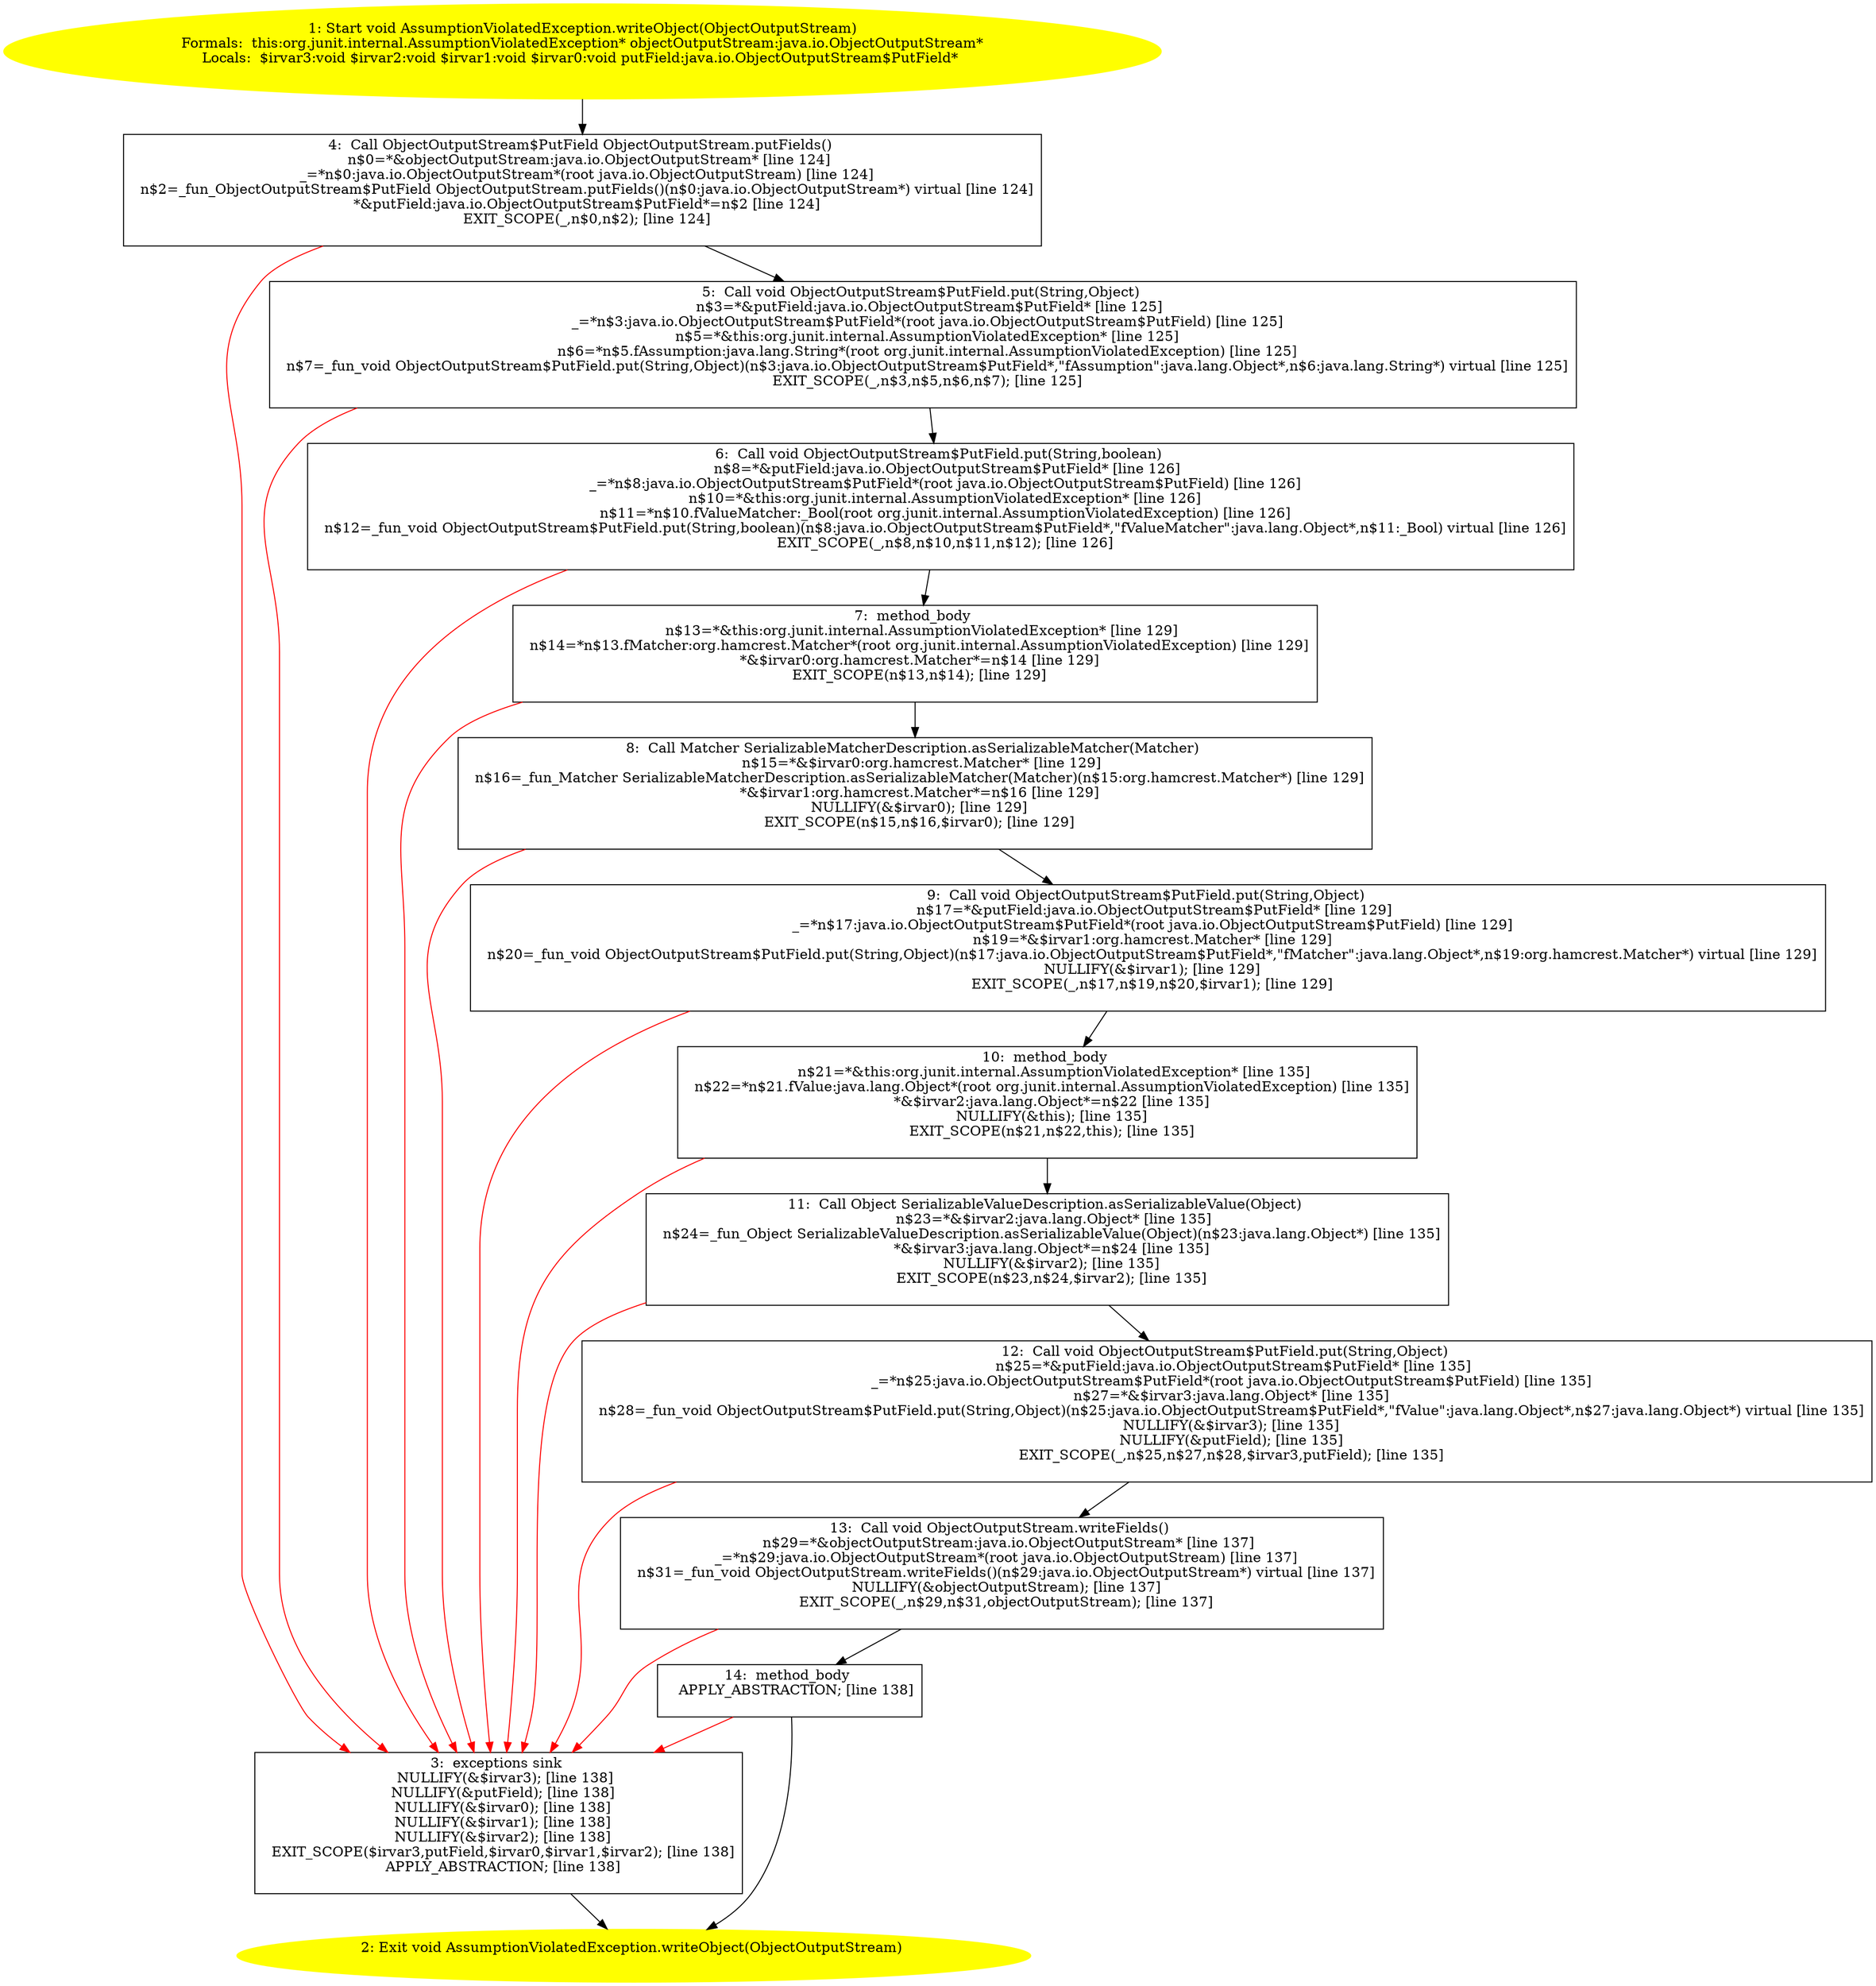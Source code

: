 /* @generated */
digraph cfg {
"org.junit.internal.AssumptionViolatedException.writeObject(java.io.ObjectOutputStream):void.77632fc41ed5e3b4c73cae2b0d84eaee_1" [label="1: Start void AssumptionViolatedException.writeObject(ObjectOutputStream)\nFormals:  this:org.junit.internal.AssumptionViolatedException* objectOutputStream:java.io.ObjectOutputStream*\nLocals:  $irvar3:void $irvar2:void $irvar1:void $irvar0:void putField:java.io.ObjectOutputStream$PutField* \n  " color=yellow style=filled]
	

	 "org.junit.internal.AssumptionViolatedException.writeObject(java.io.ObjectOutputStream):void.77632fc41ed5e3b4c73cae2b0d84eaee_1" -> "org.junit.internal.AssumptionViolatedException.writeObject(java.io.ObjectOutputStream):void.77632fc41ed5e3b4c73cae2b0d84eaee_4" ;
"org.junit.internal.AssumptionViolatedException.writeObject(java.io.ObjectOutputStream):void.77632fc41ed5e3b4c73cae2b0d84eaee_2" [label="2: Exit void AssumptionViolatedException.writeObject(ObjectOutputStream) \n  " color=yellow style=filled]
	

"org.junit.internal.AssumptionViolatedException.writeObject(java.io.ObjectOutputStream):void.77632fc41ed5e3b4c73cae2b0d84eaee_3" [label="3:  exceptions sink \n   NULLIFY(&$irvar3); [line 138]\n  NULLIFY(&putField); [line 138]\n  NULLIFY(&$irvar0); [line 138]\n  NULLIFY(&$irvar1); [line 138]\n  NULLIFY(&$irvar2); [line 138]\n  EXIT_SCOPE($irvar3,putField,$irvar0,$irvar1,$irvar2); [line 138]\n  APPLY_ABSTRACTION; [line 138]\n " shape="box"]
	

	 "org.junit.internal.AssumptionViolatedException.writeObject(java.io.ObjectOutputStream):void.77632fc41ed5e3b4c73cae2b0d84eaee_3" -> "org.junit.internal.AssumptionViolatedException.writeObject(java.io.ObjectOutputStream):void.77632fc41ed5e3b4c73cae2b0d84eaee_2" ;
"org.junit.internal.AssumptionViolatedException.writeObject(java.io.ObjectOutputStream):void.77632fc41ed5e3b4c73cae2b0d84eaee_4" [label="4:  Call ObjectOutputStream$PutField ObjectOutputStream.putFields() \n   n$0=*&objectOutputStream:java.io.ObjectOutputStream* [line 124]\n  _=*n$0:java.io.ObjectOutputStream*(root java.io.ObjectOutputStream) [line 124]\n  n$2=_fun_ObjectOutputStream$PutField ObjectOutputStream.putFields()(n$0:java.io.ObjectOutputStream*) virtual [line 124]\n  *&putField:java.io.ObjectOutputStream$PutField*=n$2 [line 124]\n  EXIT_SCOPE(_,n$0,n$2); [line 124]\n " shape="box"]
	

	 "org.junit.internal.AssumptionViolatedException.writeObject(java.io.ObjectOutputStream):void.77632fc41ed5e3b4c73cae2b0d84eaee_4" -> "org.junit.internal.AssumptionViolatedException.writeObject(java.io.ObjectOutputStream):void.77632fc41ed5e3b4c73cae2b0d84eaee_5" ;
	 "org.junit.internal.AssumptionViolatedException.writeObject(java.io.ObjectOutputStream):void.77632fc41ed5e3b4c73cae2b0d84eaee_4" -> "org.junit.internal.AssumptionViolatedException.writeObject(java.io.ObjectOutputStream):void.77632fc41ed5e3b4c73cae2b0d84eaee_3" [color="red" ];
"org.junit.internal.AssumptionViolatedException.writeObject(java.io.ObjectOutputStream):void.77632fc41ed5e3b4c73cae2b0d84eaee_5" [label="5:  Call void ObjectOutputStream$PutField.put(String,Object) \n   n$3=*&putField:java.io.ObjectOutputStream$PutField* [line 125]\n  _=*n$3:java.io.ObjectOutputStream$PutField*(root java.io.ObjectOutputStream$PutField) [line 125]\n  n$5=*&this:org.junit.internal.AssumptionViolatedException* [line 125]\n  n$6=*n$5.fAssumption:java.lang.String*(root org.junit.internal.AssumptionViolatedException) [line 125]\n  n$7=_fun_void ObjectOutputStream$PutField.put(String,Object)(n$3:java.io.ObjectOutputStream$PutField*,\"fAssumption\":java.lang.Object*,n$6:java.lang.String*) virtual [line 125]\n  EXIT_SCOPE(_,n$3,n$5,n$6,n$7); [line 125]\n " shape="box"]
	

	 "org.junit.internal.AssumptionViolatedException.writeObject(java.io.ObjectOutputStream):void.77632fc41ed5e3b4c73cae2b0d84eaee_5" -> "org.junit.internal.AssumptionViolatedException.writeObject(java.io.ObjectOutputStream):void.77632fc41ed5e3b4c73cae2b0d84eaee_6" ;
	 "org.junit.internal.AssumptionViolatedException.writeObject(java.io.ObjectOutputStream):void.77632fc41ed5e3b4c73cae2b0d84eaee_5" -> "org.junit.internal.AssumptionViolatedException.writeObject(java.io.ObjectOutputStream):void.77632fc41ed5e3b4c73cae2b0d84eaee_3" [color="red" ];
"org.junit.internal.AssumptionViolatedException.writeObject(java.io.ObjectOutputStream):void.77632fc41ed5e3b4c73cae2b0d84eaee_6" [label="6:  Call void ObjectOutputStream$PutField.put(String,boolean) \n   n$8=*&putField:java.io.ObjectOutputStream$PutField* [line 126]\n  _=*n$8:java.io.ObjectOutputStream$PutField*(root java.io.ObjectOutputStream$PutField) [line 126]\n  n$10=*&this:org.junit.internal.AssumptionViolatedException* [line 126]\n  n$11=*n$10.fValueMatcher:_Bool(root org.junit.internal.AssumptionViolatedException) [line 126]\n  n$12=_fun_void ObjectOutputStream$PutField.put(String,boolean)(n$8:java.io.ObjectOutputStream$PutField*,\"fValueMatcher\":java.lang.Object*,n$11:_Bool) virtual [line 126]\n  EXIT_SCOPE(_,n$8,n$10,n$11,n$12); [line 126]\n " shape="box"]
	

	 "org.junit.internal.AssumptionViolatedException.writeObject(java.io.ObjectOutputStream):void.77632fc41ed5e3b4c73cae2b0d84eaee_6" -> "org.junit.internal.AssumptionViolatedException.writeObject(java.io.ObjectOutputStream):void.77632fc41ed5e3b4c73cae2b0d84eaee_7" ;
	 "org.junit.internal.AssumptionViolatedException.writeObject(java.io.ObjectOutputStream):void.77632fc41ed5e3b4c73cae2b0d84eaee_6" -> "org.junit.internal.AssumptionViolatedException.writeObject(java.io.ObjectOutputStream):void.77632fc41ed5e3b4c73cae2b0d84eaee_3" [color="red" ];
"org.junit.internal.AssumptionViolatedException.writeObject(java.io.ObjectOutputStream):void.77632fc41ed5e3b4c73cae2b0d84eaee_7" [label="7:  method_body \n   n$13=*&this:org.junit.internal.AssumptionViolatedException* [line 129]\n  n$14=*n$13.fMatcher:org.hamcrest.Matcher*(root org.junit.internal.AssumptionViolatedException) [line 129]\n  *&$irvar0:org.hamcrest.Matcher*=n$14 [line 129]\n  EXIT_SCOPE(n$13,n$14); [line 129]\n " shape="box"]
	

	 "org.junit.internal.AssumptionViolatedException.writeObject(java.io.ObjectOutputStream):void.77632fc41ed5e3b4c73cae2b0d84eaee_7" -> "org.junit.internal.AssumptionViolatedException.writeObject(java.io.ObjectOutputStream):void.77632fc41ed5e3b4c73cae2b0d84eaee_8" ;
	 "org.junit.internal.AssumptionViolatedException.writeObject(java.io.ObjectOutputStream):void.77632fc41ed5e3b4c73cae2b0d84eaee_7" -> "org.junit.internal.AssumptionViolatedException.writeObject(java.io.ObjectOutputStream):void.77632fc41ed5e3b4c73cae2b0d84eaee_3" [color="red" ];
"org.junit.internal.AssumptionViolatedException.writeObject(java.io.ObjectOutputStream):void.77632fc41ed5e3b4c73cae2b0d84eaee_8" [label="8:  Call Matcher SerializableMatcherDescription.asSerializableMatcher(Matcher) \n   n$15=*&$irvar0:org.hamcrest.Matcher* [line 129]\n  n$16=_fun_Matcher SerializableMatcherDescription.asSerializableMatcher(Matcher)(n$15:org.hamcrest.Matcher*) [line 129]\n  *&$irvar1:org.hamcrest.Matcher*=n$16 [line 129]\n  NULLIFY(&$irvar0); [line 129]\n  EXIT_SCOPE(n$15,n$16,$irvar0); [line 129]\n " shape="box"]
	

	 "org.junit.internal.AssumptionViolatedException.writeObject(java.io.ObjectOutputStream):void.77632fc41ed5e3b4c73cae2b0d84eaee_8" -> "org.junit.internal.AssumptionViolatedException.writeObject(java.io.ObjectOutputStream):void.77632fc41ed5e3b4c73cae2b0d84eaee_9" ;
	 "org.junit.internal.AssumptionViolatedException.writeObject(java.io.ObjectOutputStream):void.77632fc41ed5e3b4c73cae2b0d84eaee_8" -> "org.junit.internal.AssumptionViolatedException.writeObject(java.io.ObjectOutputStream):void.77632fc41ed5e3b4c73cae2b0d84eaee_3" [color="red" ];
"org.junit.internal.AssumptionViolatedException.writeObject(java.io.ObjectOutputStream):void.77632fc41ed5e3b4c73cae2b0d84eaee_9" [label="9:  Call void ObjectOutputStream$PutField.put(String,Object) \n   n$17=*&putField:java.io.ObjectOutputStream$PutField* [line 129]\n  _=*n$17:java.io.ObjectOutputStream$PutField*(root java.io.ObjectOutputStream$PutField) [line 129]\n  n$19=*&$irvar1:org.hamcrest.Matcher* [line 129]\n  n$20=_fun_void ObjectOutputStream$PutField.put(String,Object)(n$17:java.io.ObjectOutputStream$PutField*,\"fMatcher\":java.lang.Object*,n$19:org.hamcrest.Matcher*) virtual [line 129]\n  NULLIFY(&$irvar1); [line 129]\n  EXIT_SCOPE(_,n$17,n$19,n$20,$irvar1); [line 129]\n " shape="box"]
	

	 "org.junit.internal.AssumptionViolatedException.writeObject(java.io.ObjectOutputStream):void.77632fc41ed5e3b4c73cae2b0d84eaee_9" -> "org.junit.internal.AssumptionViolatedException.writeObject(java.io.ObjectOutputStream):void.77632fc41ed5e3b4c73cae2b0d84eaee_10" ;
	 "org.junit.internal.AssumptionViolatedException.writeObject(java.io.ObjectOutputStream):void.77632fc41ed5e3b4c73cae2b0d84eaee_9" -> "org.junit.internal.AssumptionViolatedException.writeObject(java.io.ObjectOutputStream):void.77632fc41ed5e3b4c73cae2b0d84eaee_3" [color="red" ];
"org.junit.internal.AssumptionViolatedException.writeObject(java.io.ObjectOutputStream):void.77632fc41ed5e3b4c73cae2b0d84eaee_10" [label="10:  method_body \n   n$21=*&this:org.junit.internal.AssumptionViolatedException* [line 135]\n  n$22=*n$21.fValue:java.lang.Object*(root org.junit.internal.AssumptionViolatedException) [line 135]\n  *&$irvar2:java.lang.Object*=n$22 [line 135]\n  NULLIFY(&this); [line 135]\n  EXIT_SCOPE(n$21,n$22,this); [line 135]\n " shape="box"]
	

	 "org.junit.internal.AssumptionViolatedException.writeObject(java.io.ObjectOutputStream):void.77632fc41ed5e3b4c73cae2b0d84eaee_10" -> "org.junit.internal.AssumptionViolatedException.writeObject(java.io.ObjectOutputStream):void.77632fc41ed5e3b4c73cae2b0d84eaee_11" ;
	 "org.junit.internal.AssumptionViolatedException.writeObject(java.io.ObjectOutputStream):void.77632fc41ed5e3b4c73cae2b0d84eaee_10" -> "org.junit.internal.AssumptionViolatedException.writeObject(java.io.ObjectOutputStream):void.77632fc41ed5e3b4c73cae2b0d84eaee_3" [color="red" ];
"org.junit.internal.AssumptionViolatedException.writeObject(java.io.ObjectOutputStream):void.77632fc41ed5e3b4c73cae2b0d84eaee_11" [label="11:  Call Object SerializableValueDescription.asSerializableValue(Object) \n   n$23=*&$irvar2:java.lang.Object* [line 135]\n  n$24=_fun_Object SerializableValueDescription.asSerializableValue(Object)(n$23:java.lang.Object*) [line 135]\n  *&$irvar3:java.lang.Object*=n$24 [line 135]\n  NULLIFY(&$irvar2); [line 135]\n  EXIT_SCOPE(n$23,n$24,$irvar2); [line 135]\n " shape="box"]
	

	 "org.junit.internal.AssumptionViolatedException.writeObject(java.io.ObjectOutputStream):void.77632fc41ed5e3b4c73cae2b0d84eaee_11" -> "org.junit.internal.AssumptionViolatedException.writeObject(java.io.ObjectOutputStream):void.77632fc41ed5e3b4c73cae2b0d84eaee_12" ;
	 "org.junit.internal.AssumptionViolatedException.writeObject(java.io.ObjectOutputStream):void.77632fc41ed5e3b4c73cae2b0d84eaee_11" -> "org.junit.internal.AssumptionViolatedException.writeObject(java.io.ObjectOutputStream):void.77632fc41ed5e3b4c73cae2b0d84eaee_3" [color="red" ];
"org.junit.internal.AssumptionViolatedException.writeObject(java.io.ObjectOutputStream):void.77632fc41ed5e3b4c73cae2b0d84eaee_12" [label="12:  Call void ObjectOutputStream$PutField.put(String,Object) \n   n$25=*&putField:java.io.ObjectOutputStream$PutField* [line 135]\n  _=*n$25:java.io.ObjectOutputStream$PutField*(root java.io.ObjectOutputStream$PutField) [line 135]\n  n$27=*&$irvar3:java.lang.Object* [line 135]\n  n$28=_fun_void ObjectOutputStream$PutField.put(String,Object)(n$25:java.io.ObjectOutputStream$PutField*,\"fValue\":java.lang.Object*,n$27:java.lang.Object*) virtual [line 135]\n  NULLIFY(&$irvar3); [line 135]\n  NULLIFY(&putField); [line 135]\n  EXIT_SCOPE(_,n$25,n$27,n$28,$irvar3,putField); [line 135]\n " shape="box"]
	

	 "org.junit.internal.AssumptionViolatedException.writeObject(java.io.ObjectOutputStream):void.77632fc41ed5e3b4c73cae2b0d84eaee_12" -> "org.junit.internal.AssumptionViolatedException.writeObject(java.io.ObjectOutputStream):void.77632fc41ed5e3b4c73cae2b0d84eaee_13" ;
	 "org.junit.internal.AssumptionViolatedException.writeObject(java.io.ObjectOutputStream):void.77632fc41ed5e3b4c73cae2b0d84eaee_12" -> "org.junit.internal.AssumptionViolatedException.writeObject(java.io.ObjectOutputStream):void.77632fc41ed5e3b4c73cae2b0d84eaee_3" [color="red" ];
"org.junit.internal.AssumptionViolatedException.writeObject(java.io.ObjectOutputStream):void.77632fc41ed5e3b4c73cae2b0d84eaee_13" [label="13:  Call void ObjectOutputStream.writeFields() \n   n$29=*&objectOutputStream:java.io.ObjectOutputStream* [line 137]\n  _=*n$29:java.io.ObjectOutputStream*(root java.io.ObjectOutputStream) [line 137]\n  n$31=_fun_void ObjectOutputStream.writeFields()(n$29:java.io.ObjectOutputStream*) virtual [line 137]\n  NULLIFY(&objectOutputStream); [line 137]\n  EXIT_SCOPE(_,n$29,n$31,objectOutputStream); [line 137]\n " shape="box"]
	

	 "org.junit.internal.AssumptionViolatedException.writeObject(java.io.ObjectOutputStream):void.77632fc41ed5e3b4c73cae2b0d84eaee_13" -> "org.junit.internal.AssumptionViolatedException.writeObject(java.io.ObjectOutputStream):void.77632fc41ed5e3b4c73cae2b0d84eaee_14" ;
	 "org.junit.internal.AssumptionViolatedException.writeObject(java.io.ObjectOutputStream):void.77632fc41ed5e3b4c73cae2b0d84eaee_13" -> "org.junit.internal.AssumptionViolatedException.writeObject(java.io.ObjectOutputStream):void.77632fc41ed5e3b4c73cae2b0d84eaee_3" [color="red" ];
"org.junit.internal.AssumptionViolatedException.writeObject(java.io.ObjectOutputStream):void.77632fc41ed5e3b4c73cae2b0d84eaee_14" [label="14:  method_body \n   APPLY_ABSTRACTION; [line 138]\n " shape="box"]
	

	 "org.junit.internal.AssumptionViolatedException.writeObject(java.io.ObjectOutputStream):void.77632fc41ed5e3b4c73cae2b0d84eaee_14" -> "org.junit.internal.AssumptionViolatedException.writeObject(java.io.ObjectOutputStream):void.77632fc41ed5e3b4c73cae2b0d84eaee_2" ;
	 "org.junit.internal.AssumptionViolatedException.writeObject(java.io.ObjectOutputStream):void.77632fc41ed5e3b4c73cae2b0d84eaee_14" -> "org.junit.internal.AssumptionViolatedException.writeObject(java.io.ObjectOutputStream):void.77632fc41ed5e3b4c73cae2b0d84eaee_3" [color="red" ];
}
